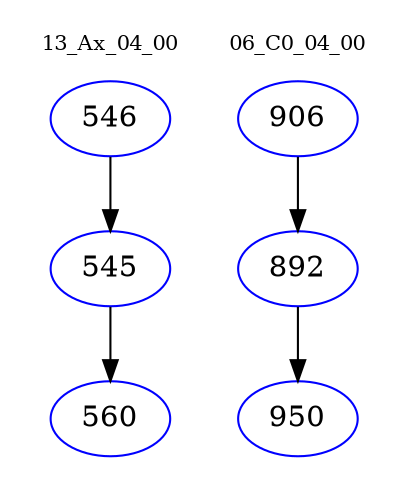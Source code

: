 digraph{
subgraph cluster_0 {
color = white
label = "13_Ax_04_00";
fontsize=10;
T0_546 [label="546", color="blue"]
T0_546 -> T0_545 [color="black"]
T0_545 [label="545", color="blue"]
T0_545 -> T0_560 [color="black"]
T0_560 [label="560", color="blue"]
}
subgraph cluster_1 {
color = white
label = "06_C0_04_00";
fontsize=10;
T1_906 [label="906", color="blue"]
T1_906 -> T1_892 [color="black"]
T1_892 [label="892", color="blue"]
T1_892 -> T1_950 [color="black"]
T1_950 [label="950", color="blue"]
}
}
